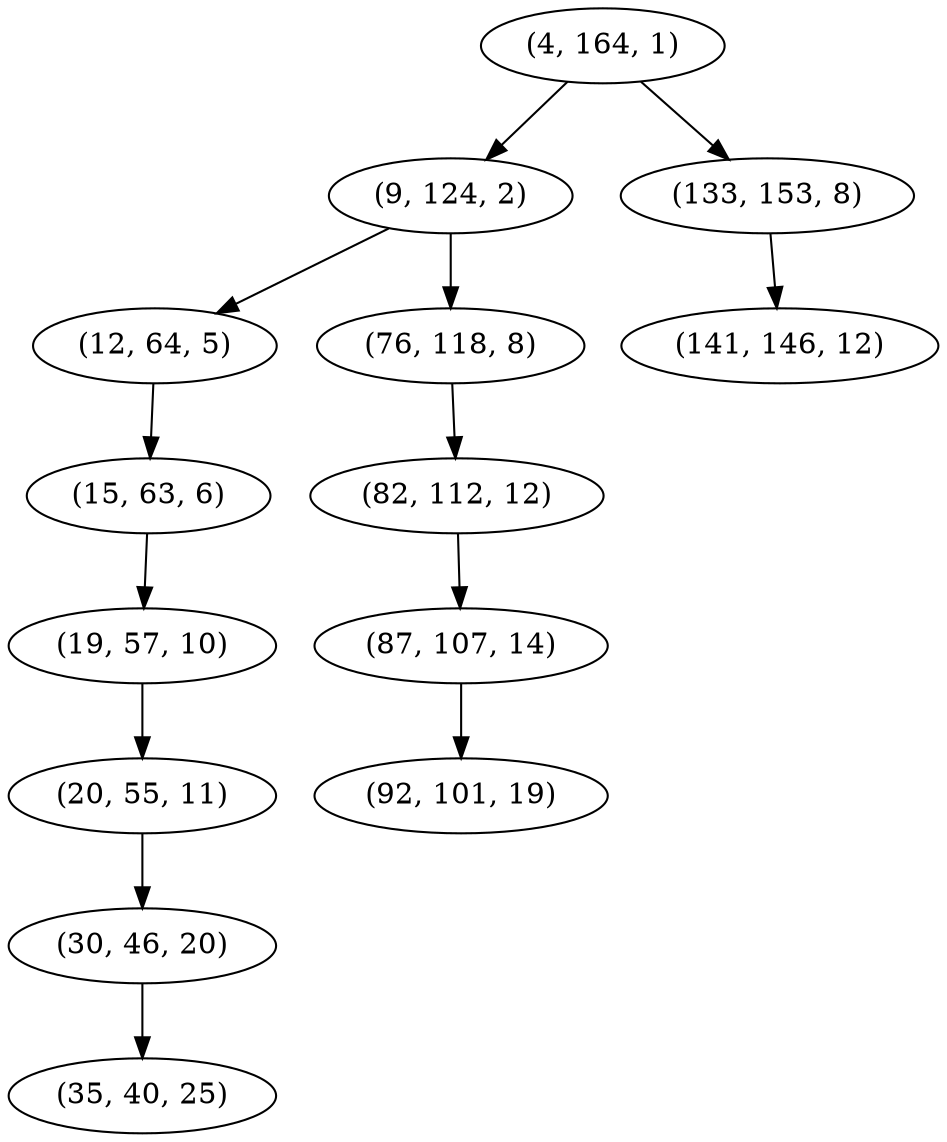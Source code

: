 digraph tree {
    "(4, 164, 1)";
    "(9, 124, 2)";
    "(12, 64, 5)";
    "(15, 63, 6)";
    "(19, 57, 10)";
    "(20, 55, 11)";
    "(30, 46, 20)";
    "(35, 40, 25)";
    "(76, 118, 8)";
    "(82, 112, 12)";
    "(87, 107, 14)";
    "(92, 101, 19)";
    "(133, 153, 8)";
    "(141, 146, 12)";
    "(4, 164, 1)" -> "(9, 124, 2)";
    "(4, 164, 1)" -> "(133, 153, 8)";
    "(9, 124, 2)" -> "(12, 64, 5)";
    "(9, 124, 2)" -> "(76, 118, 8)";
    "(12, 64, 5)" -> "(15, 63, 6)";
    "(15, 63, 6)" -> "(19, 57, 10)";
    "(19, 57, 10)" -> "(20, 55, 11)";
    "(20, 55, 11)" -> "(30, 46, 20)";
    "(30, 46, 20)" -> "(35, 40, 25)";
    "(76, 118, 8)" -> "(82, 112, 12)";
    "(82, 112, 12)" -> "(87, 107, 14)";
    "(87, 107, 14)" -> "(92, 101, 19)";
    "(133, 153, 8)" -> "(141, 146, 12)";
}
